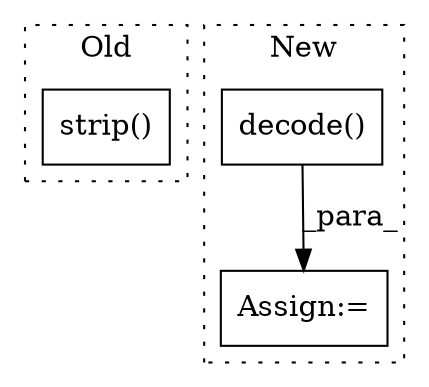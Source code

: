 digraph G {
subgraph cluster0 {
1 [label="strip()" a="75" s="7649" l="56" shape="box"];
label = "Old";
style="dotted";
}
subgraph cluster1 {
2 [label="decode()" a="75" s="10859,10909" l="27,1" shape="box"];
3 [label="Assign:=" a="68" s="10856" l="3" shape="box"];
label = "New";
style="dotted";
}
2 -> 3 [label="_para_"];
}